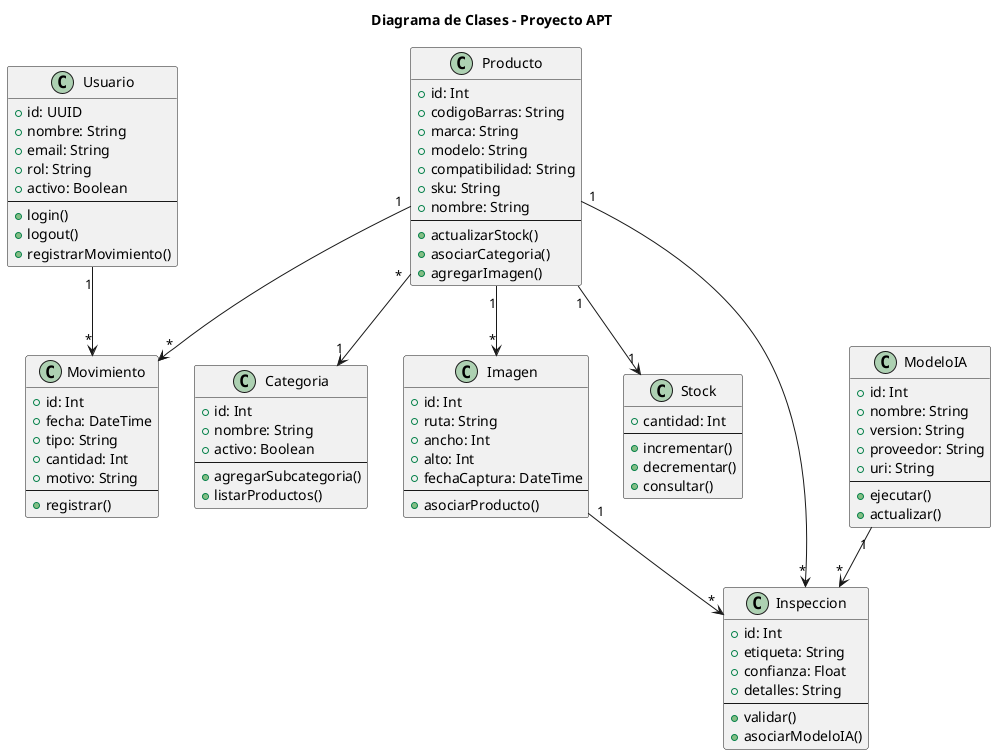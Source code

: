 @startuml Diagrama_Clases_APT
title Diagrama de Clases - Proyecto APT

class Usuario {
    +id: UUID
    +nombre: String
    +email: String
    +rol: String
    +activo: Boolean
    --
    +login()
    +logout()
    +registrarMovimiento()
}

class Producto {
    +id: Int
    +codigoBarras: String
    +marca: String
    +modelo: String
    +compatibilidad: String
    +sku: String
    +nombre: String
    --
    +actualizarStock()
    +asociarCategoria()
    +agregarImagen()
}

class Categoria {
    +id: Int
    +nombre: String
    +activo: Boolean
    --
    +agregarSubcategoria()
    +listarProductos()
}

class Imagen {
    +id: Int
    +ruta: String
    +ancho: Int
    +alto: Int
    +fechaCaptura: DateTime
    --
    +asociarProducto()
}

class Movimiento {
    +id: Int
    +fecha: DateTime
    +tipo: String
    +cantidad: Int
    +motivo: String
    --
    +registrar()
}

class Stock {
    +cantidad: Int
    --
    +incrementar()
    +decrementar()
    +consultar()
}

class Inspeccion {
    +id: Int
    +etiqueta: String
    +confianza: Float
    +detalles: String
    --
    +validar()
    +asociarModeloIA()
}

class ModeloIA {
    +id: Int
    +nombre: String
    +version: String
    +proveedor: String
    +uri: String
    --
    +ejecutar()
    +actualizar()
}

' Relaciones UML
Usuario "1" --> "*" Movimiento
Producto "1" --> "*" Imagen
Producto "1" --> "1" Stock
Producto "*" --> "1" Categoria
Producto "1" --> "*" Movimiento
Producto "1" --> "*" Inspeccion
Imagen "1" --> "*" Inspeccion
ModeloIA "1" --> "*" Inspeccion

@enduml
